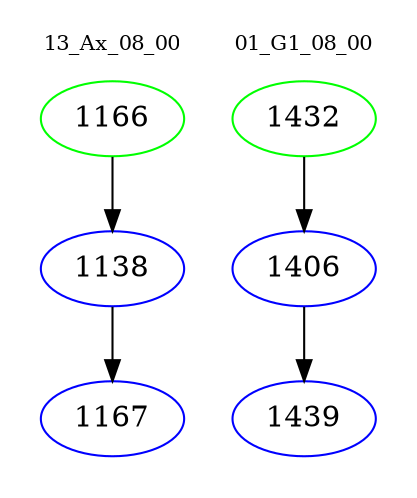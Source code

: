 digraph{
subgraph cluster_0 {
color = white
label = "13_Ax_08_00";
fontsize=10;
T0_1166 [label="1166", color="green"]
T0_1166 -> T0_1138 [color="black"]
T0_1138 [label="1138", color="blue"]
T0_1138 -> T0_1167 [color="black"]
T0_1167 [label="1167", color="blue"]
}
subgraph cluster_1 {
color = white
label = "01_G1_08_00";
fontsize=10;
T1_1432 [label="1432", color="green"]
T1_1432 -> T1_1406 [color="black"]
T1_1406 [label="1406", color="blue"]
T1_1406 -> T1_1439 [color="black"]
T1_1439 [label="1439", color="blue"]
}
}
